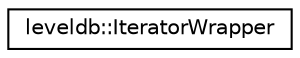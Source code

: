 digraph "Graphical Class Hierarchy"
{
  edge [fontname="Helvetica",fontsize="10",labelfontname="Helvetica",labelfontsize="10"];
  node [fontname="Helvetica",fontsize="10",shape=record];
  rankdir="LR";
  Node1 [label="leveldb::IteratorWrapper",height=0.2,width=0.4,color="black", fillcolor="white", style="filled",URL="$classleveldb_1_1_iterator_wrapper.html"];
}
